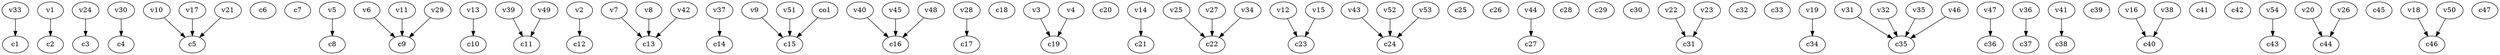 strict digraph  {
c1;
c2;
c3;
c4;
c5;
c6;
c7;
c8;
c9;
c10;
c11;
c12;
c13;
c14;
c15;
c16;
c17;
c18;
c19;
c20;
c21;
c22;
c23;
c24;
c25;
c26;
c27;
c28;
c29;
c30;
c31;
c32;
c33;
c34;
c35;
c36;
c37;
c38;
c39;
c40;
c41;
c42;
c43;
c44;
c45;
c46;
c47;
v1;
v2;
v3;
v4;
v5;
v6;
v7;
v8;
v9;
v10;
v11;
v12;
v13;
v14;
v15;
v16;
v17;
v18;
v19;
v20;
v21;
v22;
v23;
v24;
v25;
v26;
v27;
v28;
v29;
v30;
v31;
v32;
v33;
v34;
v35;
v36;
v37;
v38;
v39;
v40;
v41;
v42;
v43;
v44;
v45;
v46;
v47;
v48;
v49;
v50;
v51;
v52;
v53;
v54;
co1;
v1 -> c2  [weight=1];
v2 -> c12  [weight=1];
v3 -> c19  [weight=1];
v4 -> c19  [weight=1];
v5 -> c8  [weight=1];
v6 -> c9  [weight=1];
v7 -> c13  [weight=1];
v8 -> c13  [weight=1];
v9 -> c15  [weight=1];
v10 -> c5  [weight=1];
v11 -> c9  [weight=1];
v12 -> c23  [weight=1];
v13 -> c10  [weight=1];
v14 -> c21  [weight=1];
v15 -> c23  [weight=1];
v16 -> c40  [weight=1];
v17 -> c5  [weight=1];
v18 -> c46  [weight=1];
v19 -> c34  [weight=1];
v20 -> c44  [weight=1];
v21 -> c5  [weight=1];
v22 -> c31  [weight=1];
v23 -> c31  [weight=1];
v24 -> c3  [weight=1];
v25 -> c22  [weight=1];
v26 -> c44  [weight=1];
v27 -> c22  [weight=1];
v28 -> c17  [weight=1];
v29 -> c9  [weight=1];
v30 -> c4  [weight=1];
v31 -> c35  [weight=1];
v32 -> c35  [weight=1];
v33 -> c1  [weight=1];
v34 -> c22  [weight=1];
v35 -> c35  [weight=1];
v36 -> c37  [weight=1];
v37 -> c14  [weight=1];
v38 -> c40  [weight=1];
v39 -> c11  [weight=1];
v40 -> c16  [weight=1];
v41 -> c38  [weight=1];
v42 -> c13  [weight=1];
v43 -> c24  [weight=1];
v44 -> c27  [weight=1];
v45 -> c16  [weight=1];
v46 -> c35  [weight=1];
v47 -> c36  [weight=1];
v48 -> c16  [weight=1];
v49 -> c11  [weight=1];
v50 -> c46  [weight=1];
v51 -> c15  [weight=1];
v52 -> c24  [weight=1];
v53 -> c24  [weight=1];
v54 -> c43  [weight=1];
co1 -> c15  [weight=1];
}
